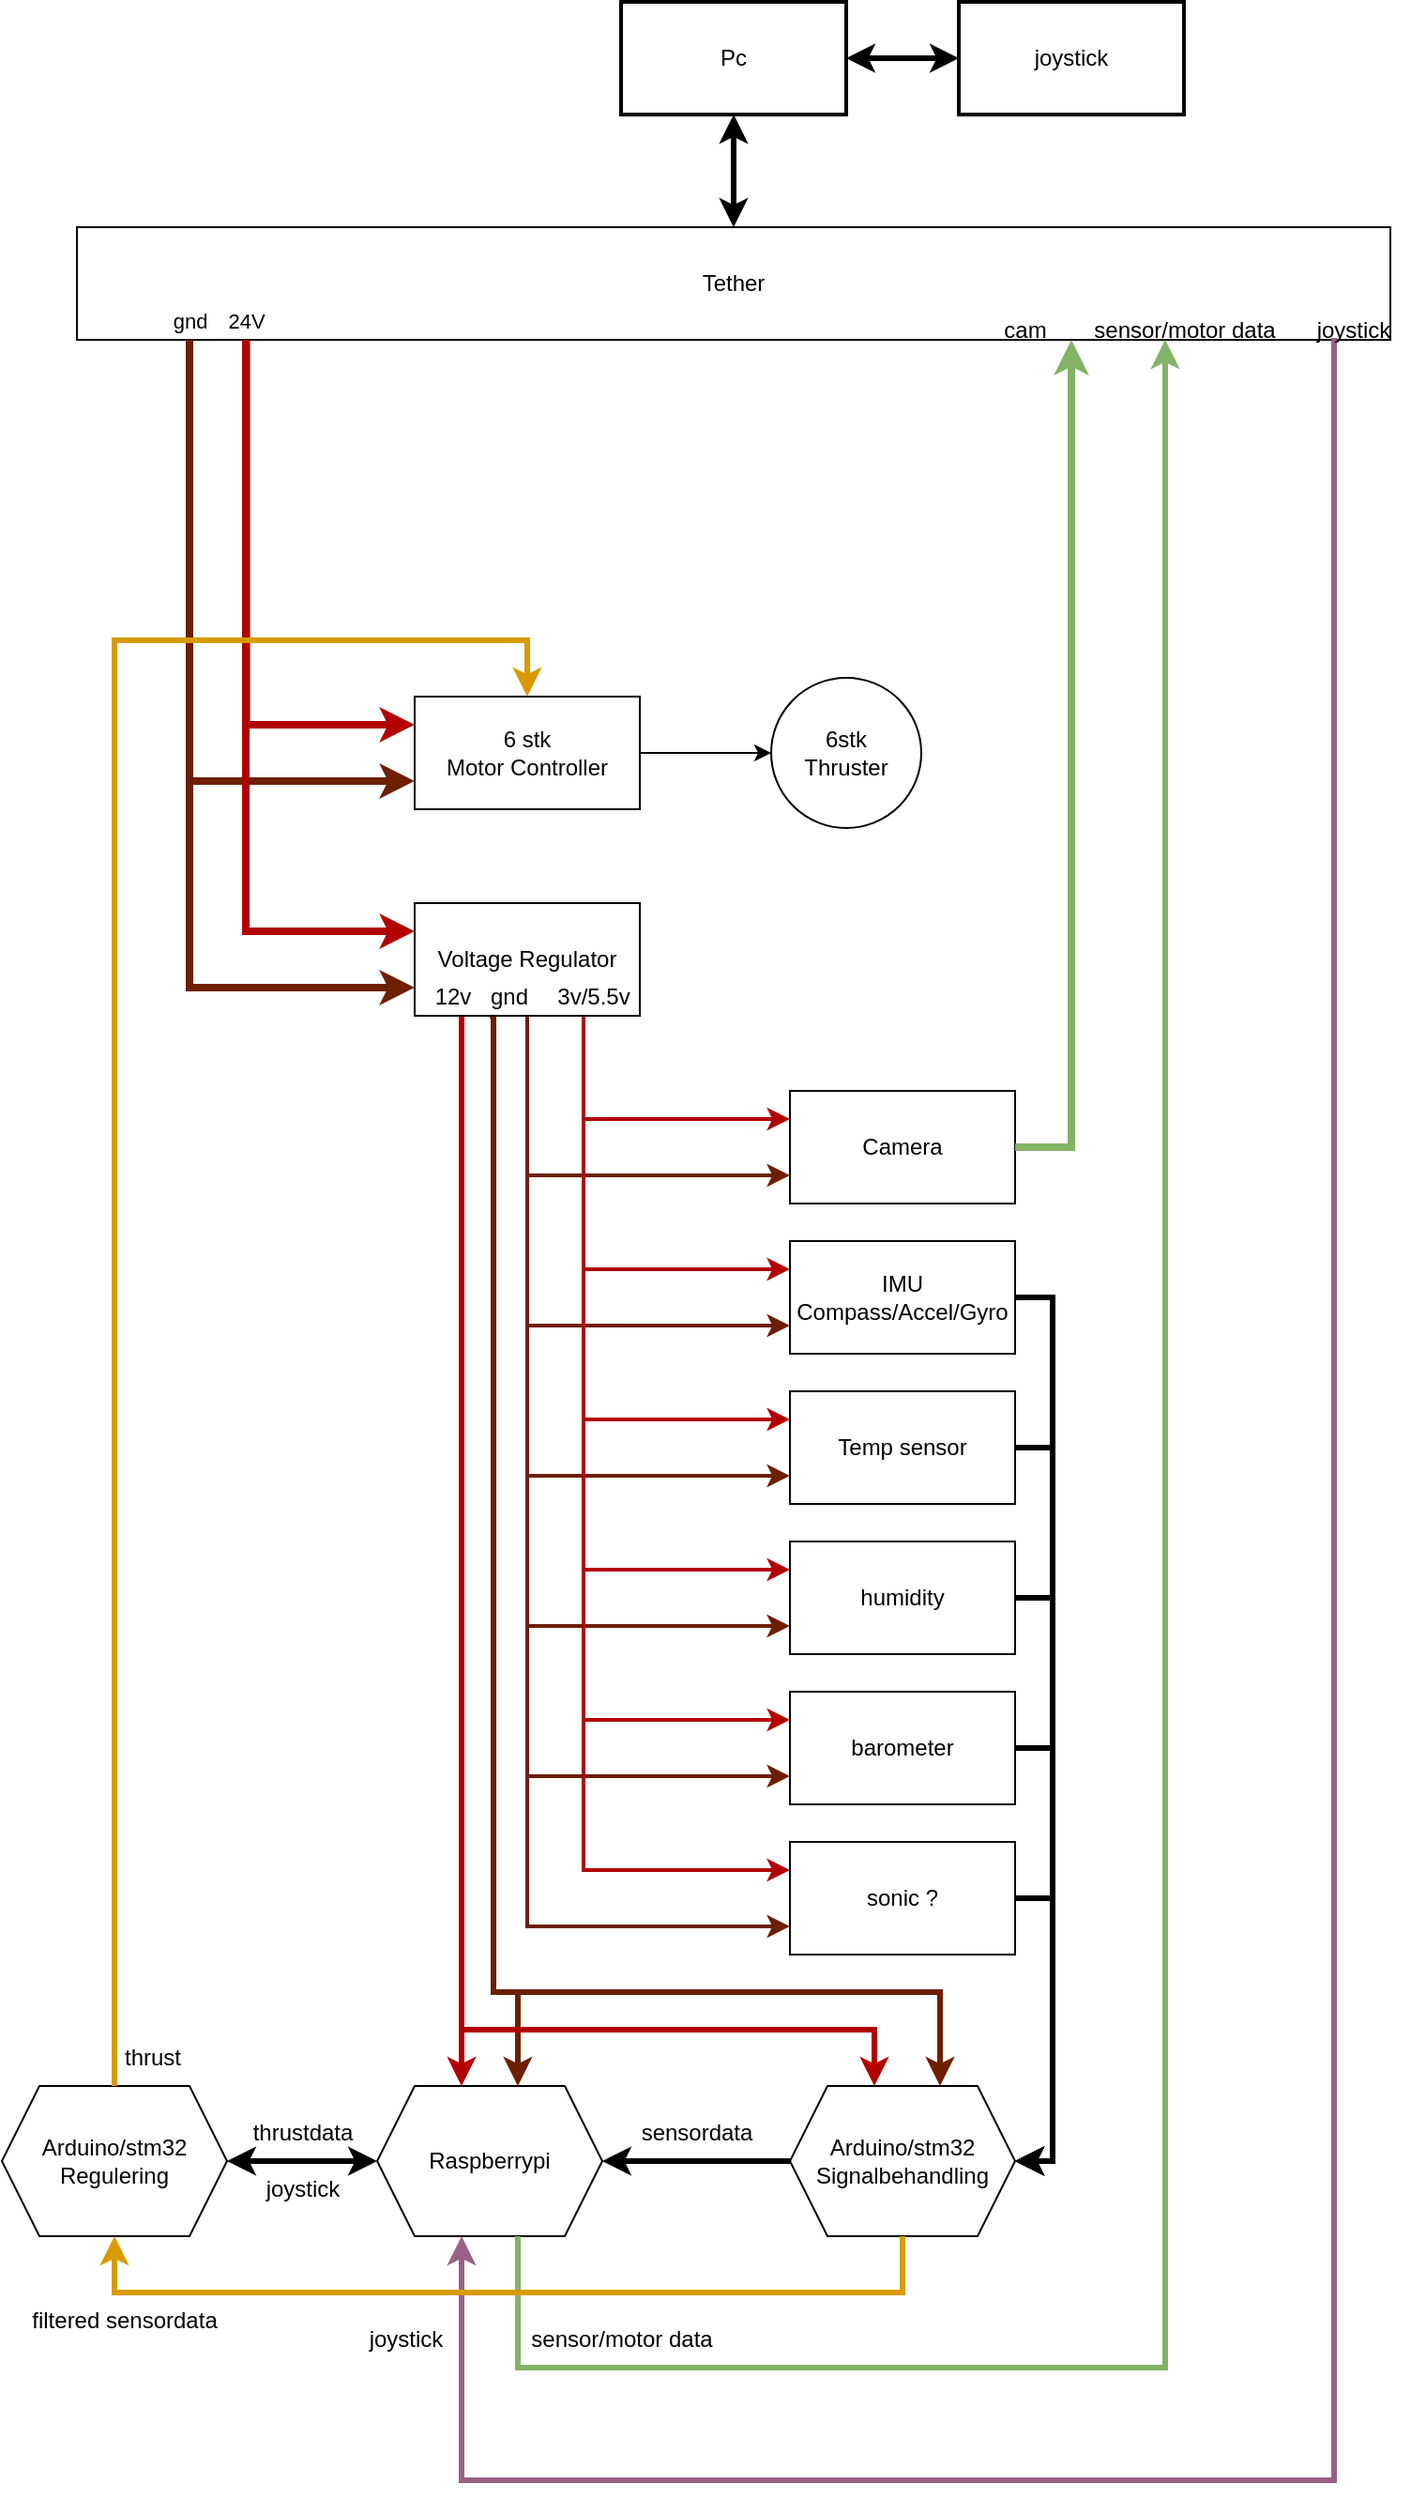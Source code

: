 <mxfile version="20.8.18" type="device"><diagram name="Page-1" id="MoN-tWeluK6xzMuE88UJ"><mxGraphModel dx="637" dy="2097" grid="1" gridSize="10" guides="1" tooltips="1" connect="1" arrows="1" fold="1" page="1" pageScale="1" pageWidth="827" pageHeight="1169" math="0" shadow="0"><root><mxCell id="0"/><mxCell id="1" parent="0"/><mxCell id="R-rKNjkUt86TN9z_8KbY-99" style="edgeStyle=orthogonalEdgeStyle;rounded=0;orthogonalLoop=1;jettySize=auto;html=1;exitX=0.192;exitY=0.983;exitDx=0;exitDy=0;fillColor=#a0522d;strokeColor=#6D1F00;strokeWidth=3;exitPerimeter=0;" edge="1" parent="1" target="R-rKNjkUt86TN9z_8KbY-62"><mxGeometry relative="1" as="geometry"><mxPoint x="320" y="320" as="sourcePoint"/><mxPoint x="560" y="860" as="targetPoint"/><Array as="points"><mxPoint x="322" y="320"/><mxPoint x="322" y="840"/><mxPoint x="560" y="840"/></Array></mxGeometry></mxCell><mxCell id="R-rKNjkUt86TN9z_8KbY-100" style="edgeStyle=orthogonalEdgeStyle;rounded=0;orthogonalLoop=1;jettySize=auto;html=1;exitX=0.192;exitY=0.983;exitDx=0;exitDy=0;fillColor=#a0522d;strokeColor=#6D1F00;strokeWidth=3;entryX=0.625;entryY=0;entryDx=0;entryDy=0;exitPerimeter=0;" edge="1" parent="1" target="R-rKNjkUt86TN9z_8KbY-74"><mxGeometry relative="1" as="geometry"><mxPoint x="320" y="319" as="sourcePoint"/><mxPoint x="557" y="870" as="targetPoint"/><Array as="points"><mxPoint x="322" y="319"/><mxPoint x="322" y="840"/><mxPoint x="335" y="840"/></Array></mxGeometry></mxCell><mxCell id="R-rKNjkUt86TN9z_8KbY-81" style="edgeStyle=orthogonalEdgeStyle;rounded=0;orthogonalLoop=1;jettySize=auto;html=1;fillColor=#e51400;strokeColor=#B20000;strokeWidth=2;entryX=0;entryY=0.5;entryDx=0;entryDy=0;startArrow=none;" edge="1" parent="1" source="R-rKNjkUt86TN9z_8KbY-89"><mxGeometry relative="1" as="geometry"><mxPoint x="370" y="304.96" as="sourcePoint"/><mxPoint x="480" y="374.96" as="targetPoint"/><Array as="points"><mxPoint x="370" y="374.96"/></Array></mxGeometry></mxCell><mxCell id="R-rKNjkUt86TN9z_8KbY-35" style="edgeStyle=orthogonalEdgeStyle;rounded=0;orthogonalLoop=1;jettySize=auto;html=1;exitX=0.192;exitY=0.983;exitDx=0;exitDy=0;fillColor=#e51400;strokeColor=#B20000;strokeWidth=3;entryX=0.375;entryY=0;entryDx=0;entryDy=0;exitPerimeter=0;" edge="1" parent="1" source="R-rKNjkUt86TN9z_8KbY-30" target="R-rKNjkUt86TN9z_8KbY-74"><mxGeometry relative="1" as="geometry"><mxPoint x="310" y="320" as="sourcePoint"/><mxPoint x="310" y="820" as="targetPoint"/><Array as="points"><mxPoint x="305" y="319"/></Array></mxGeometry></mxCell><mxCell id="R-rKNjkUt86TN9z_8KbY-82" style="edgeStyle=orthogonalEdgeStyle;rounded=0;orthogonalLoop=1;jettySize=auto;html=1;exitX=0.75;exitY=1;exitDx=0;exitDy=0;fillColor=#a0522d;strokeColor=#6D1F00;strokeWidth=2;entryX=0;entryY=0.75;entryDx=0;entryDy=0;" edge="1" parent="1" target="R-rKNjkUt86TN9z_8KbY-59"><mxGeometry relative="1" as="geometry"><mxPoint x="340" y="334.96" as="sourcePoint"/><mxPoint x="450" y="804.96" as="targetPoint"/><Array as="points"><mxPoint x="340" y="805"/></Array></mxGeometry></mxCell><mxCell id="R-rKNjkUt86TN9z_8KbY-84" style="edgeStyle=orthogonalEdgeStyle;rounded=0;orthogonalLoop=1;jettySize=auto;html=1;fillColor=#a0522d;strokeColor=#6D1F00;strokeWidth=2;entryX=0;entryY=0.75;entryDx=0;entryDy=0;" edge="1" parent="1" target="R-rKNjkUt86TN9z_8KbY-57"><mxGeometry relative="1" as="geometry"><mxPoint x="340" y="335" as="sourcePoint"/><mxPoint x="450" y="724.96" as="targetPoint"/><Array as="points"><mxPoint x="340" y="725"/></Array></mxGeometry></mxCell><mxCell id="R-rKNjkUt86TN9z_8KbY-85" style="edgeStyle=orthogonalEdgeStyle;rounded=0;orthogonalLoop=1;jettySize=auto;html=1;fillColor=#a0522d;strokeColor=#6D1F00;strokeWidth=2;entryX=0;entryY=0.75;entryDx=0;entryDy=0;" edge="1" parent="1" target="R-rKNjkUt86TN9z_8KbY-56"><mxGeometry relative="1" as="geometry"><mxPoint x="340" y="334.96" as="sourcePoint"/><mxPoint x="450" y="644.96" as="targetPoint"/><Array as="points"><mxPoint x="340" y="645"/></Array></mxGeometry></mxCell><mxCell id="R-rKNjkUt86TN9z_8KbY-86" style="edgeStyle=orthogonalEdgeStyle;rounded=0;orthogonalLoop=1;jettySize=auto;html=1;fillColor=#a0522d;strokeColor=#6D1F00;strokeWidth=2;entryX=0;entryY=0.75;entryDx=0;entryDy=0;" edge="1" parent="1" target="R-rKNjkUt86TN9z_8KbY-55"><mxGeometry relative="1" as="geometry"><mxPoint x="340" y="334.96" as="sourcePoint"/><mxPoint x="450" y="564.96" as="targetPoint"/><Array as="points"><mxPoint x="340" y="565"/></Array></mxGeometry></mxCell><mxCell id="R-rKNjkUt86TN9z_8KbY-87" style="edgeStyle=orthogonalEdgeStyle;rounded=0;orthogonalLoop=1;jettySize=auto;html=1;fillColor=#a0522d;strokeColor=#6D1F00;strokeWidth=2;entryX=0;entryY=0.75;entryDx=0;entryDy=0;" edge="1" parent="1" target="R-rKNjkUt86TN9z_8KbY-54"><mxGeometry relative="1" as="geometry"><mxPoint x="340" y="334.96" as="sourcePoint"/><mxPoint x="450" y="484.96" as="targetPoint"/><Array as="points"><mxPoint x="340" y="485"/></Array></mxGeometry></mxCell><mxCell id="R-rKNjkUt86TN9z_8KbY-98" style="edgeStyle=orthogonalEdgeStyle;rounded=0;orthogonalLoop=1;jettySize=auto;html=1;exitX=0.192;exitY=0.983;exitDx=0;exitDy=0;fillColor=#e51400;strokeColor=#B20000;strokeWidth=3;entryX=0.375;entryY=0;entryDx=0;entryDy=0;exitPerimeter=0;" edge="1" parent="1" target="R-rKNjkUt86TN9z_8KbY-62"><mxGeometry relative="1" as="geometry"><mxPoint x="303" y="319" as="sourcePoint"/><mxPoint x="305" y="870" as="targetPoint"/><Array as="points"><mxPoint x="305" y="319"/><mxPoint x="305" y="860"/><mxPoint x="525" y="860"/></Array></mxGeometry></mxCell><mxCell id="R-rKNjkUt86TN9z_8KbY-88" style="edgeStyle=orthogonalEdgeStyle;rounded=0;orthogonalLoop=1;jettySize=auto;html=1;fillColor=#a0522d;strokeColor=#6D1F00;strokeWidth=2;entryX=0;entryY=0.75;entryDx=0;entryDy=0;exitX=0.6;exitY=-0.035;exitDx=0;exitDy=0;exitPerimeter=0;" edge="1" parent="1" source="R-rKNjkUt86TN9z_8KbY-92" target="R-rKNjkUt86TN9z_8KbY-45"><mxGeometry relative="1" as="geometry"><mxPoint x="340" y="334.96" as="sourcePoint"/><mxPoint x="450" y="404.96" as="targetPoint"/><Array as="points"><mxPoint x="340" y="294"/><mxPoint x="340" y="405"/></Array></mxGeometry></mxCell><mxCell id="R-rKNjkUt86TN9z_8KbY-40" style="edgeStyle=orthogonalEdgeStyle;rounded=0;orthogonalLoop=1;jettySize=auto;html=1;exitX=0.75;exitY=1;exitDx=0;exitDy=0;fillColor=#e51400;strokeColor=#B20000;strokeWidth=2;entryX=0;entryY=0.5;entryDx=0;entryDy=0;" edge="1" parent="1"><mxGeometry relative="1" as="geometry"><mxPoint x="370" y="304.96" as="sourcePoint"/><mxPoint x="480" y="774.96" as="targetPoint"/><Array as="points"><mxPoint x="370" y="774.96"/></Array></mxGeometry></mxCell><mxCell id="R-rKNjkUt86TN9z_8KbY-77" style="edgeStyle=orthogonalEdgeStyle;rounded=0;orthogonalLoop=1;jettySize=auto;html=1;exitX=0.75;exitY=1;exitDx=0;exitDy=0;fillColor=#e51400;strokeColor=#B20000;strokeWidth=2;entryX=0;entryY=0.5;entryDx=0;entryDy=0;" edge="1" parent="1"><mxGeometry relative="1" as="geometry"><mxPoint x="370" y="304.96" as="sourcePoint"/><mxPoint x="480" y="694.96" as="targetPoint"/><Array as="points"><mxPoint x="370" y="694.96"/></Array></mxGeometry></mxCell><mxCell id="R-rKNjkUt86TN9z_8KbY-78" style="edgeStyle=orthogonalEdgeStyle;rounded=0;orthogonalLoop=1;jettySize=auto;html=1;fillColor=#e51400;strokeColor=#B20000;strokeWidth=2;entryX=0;entryY=0.5;entryDx=0;entryDy=0;" edge="1" parent="1"><mxGeometry relative="1" as="geometry"><mxPoint x="370" y="304.96" as="sourcePoint"/><mxPoint x="480" y="614.96" as="targetPoint"/><Array as="points"><mxPoint x="370" y="614.96"/></Array></mxGeometry></mxCell><mxCell id="R-rKNjkUt86TN9z_8KbY-79" style="edgeStyle=orthogonalEdgeStyle;rounded=0;orthogonalLoop=1;jettySize=auto;html=1;fillColor=#e51400;strokeColor=#B20000;strokeWidth=2;entryX=0;entryY=0.5;entryDx=0;entryDy=0;" edge="1" parent="1"><mxGeometry relative="1" as="geometry"><mxPoint x="370" y="304.96" as="sourcePoint"/><mxPoint x="480" y="534.96" as="targetPoint"/><Array as="points"><mxPoint x="370" y="534.96"/></Array></mxGeometry></mxCell><mxCell id="R-rKNjkUt86TN9z_8KbY-80" style="edgeStyle=orthogonalEdgeStyle;rounded=0;orthogonalLoop=1;jettySize=auto;html=1;fillColor=#e51400;strokeColor=#B20000;strokeWidth=2;entryX=0;entryY=0.5;entryDx=0;entryDy=0;" edge="1" parent="1"><mxGeometry relative="1" as="geometry"><mxPoint x="370" y="304.96" as="sourcePoint"/><mxPoint x="480" y="454.96" as="targetPoint"/><Array as="points"><mxPoint x="370" y="454.96"/></Array></mxGeometry></mxCell><mxCell id="R-rKNjkUt86TN9z_8KbY-90" value="" style="edgeStyle=orthogonalEdgeStyle;rounded=0;orthogonalLoop=1;jettySize=auto;html=1;fillColor=#e51400;strokeColor=#B20000;strokeWidth=2;entryX=0;entryY=0.5;entryDx=0;entryDy=0;endArrow=none;" edge="1" parent="1" target="R-rKNjkUt86TN9z_8KbY-89"><mxGeometry relative="1" as="geometry"><mxPoint x="370" y="304.96" as="sourcePoint"/><mxPoint x="480" y="374.96" as="targetPoint"/><Array as="points"/></mxGeometry></mxCell><mxCell id="R-rKNjkUt86TN9z_8KbY-89" value="5/3.3" style="text;html=1;align=center;verticalAlign=middle;resizable=0;points=[];autosize=1;strokeColor=none;fillColor=none;strokeWidth=2;" vertex="1" parent="1"><mxGeometry x="350" y="295.04" width="50" height="30" as="geometry"/></mxCell><mxCell id="R-rKNjkUt86TN9z_8KbY-24" style="edgeStyle=orthogonalEdgeStyle;rounded=0;orthogonalLoop=1;jettySize=auto;html=1;fillColor=#a0522d;strokeColor=#6D1F00;strokeWidth=4;entryX=0;entryY=0.75;entryDx=0;entryDy=0;" edge="1" parent="1" source="R-rKNjkUt86TN9z_8KbY-20" target="R-rKNjkUt86TN9z_8KbY-1"><mxGeometry relative="1" as="geometry"><mxPoint x="200" y="-30" as="sourcePoint"/><mxPoint x="340" y="660" as="targetPoint"/><Array as="points"><mxPoint x="160" y="195"/></Array></mxGeometry></mxCell><mxCell id="R-rKNjkUt86TN9z_8KbY-22" style="edgeStyle=orthogonalEdgeStyle;rounded=0;orthogonalLoop=1;jettySize=auto;html=1;exitX=0.129;exitY=1;exitDx=0;exitDy=0;fillColor=#e51400;strokeColor=#B20000;strokeWidth=4;entryX=0;entryY=0.25;entryDx=0;entryDy=0;exitPerimeter=0;" edge="1" parent="1" source="R-rKNjkUt86TN9z_8KbY-20" target="R-rKNjkUt86TN9z_8KbY-1"><mxGeometry relative="1" as="geometry"><mxPoint x="370" y="150" as="targetPoint"/><Array as="points"><mxPoint x="190" y="165"/></Array></mxGeometry></mxCell><mxCell id="R-rKNjkUt86TN9z_8KbY-4" value="" style="edgeStyle=orthogonalEdgeStyle;rounded=0;orthogonalLoop=1;jettySize=auto;html=1;" edge="1" parent="1" source="R-rKNjkUt86TN9z_8KbY-1" target="R-rKNjkUt86TN9z_8KbY-2"><mxGeometry relative="1" as="geometry"/></mxCell><mxCell id="R-rKNjkUt86TN9z_8KbY-1" value="6 stk&lt;br&gt;Motor Controller" style="whiteSpace=wrap;html=1;" vertex="1" parent="1"><mxGeometry x="280" y="150" width="120" height="60" as="geometry"/></mxCell><mxCell id="R-rKNjkUt86TN9z_8KbY-2" value="6stk&lt;br&gt;Thruster" style="ellipse;whiteSpace=wrap;html=1;aspect=fixed;" vertex="1" parent="1"><mxGeometry x="470" y="140" width="80" height="80" as="geometry"/></mxCell><mxCell id="R-rKNjkUt86TN9z_8KbY-20" value="Tether" style="rounded=0;whiteSpace=wrap;html=1;" vertex="1" parent="1"><mxGeometry x="100" y="-100" width="700" height="60" as="geometry"/></mxCell><mxCell id="R-rKNjkUt86TN9z_8KbY-30" value="Voltage Regulator" style="whiteSpace=wrap;html=1;" vertex="1" parent="1"><mxGeometry x="280" y="260" width="120" height="60" as="geometry"/></mxCell><mxCell id="R-rKNjkUt86TN9z_8KbY-31" style="edgeStyle=orthogonalEdgeStyle;rounded=0;orthogonalLoop=1;jettySize=auto;html=1;exitX=0.75;exitY=1;exitDx=0;exitDy=0;fillColor=#e51400;strokeColor=#B20000;strokeWidth=4;entryX=0;entryY=0.25;entryDx=0;entryDy=0;" edge="1" parent="1" target="R-rKNjkUt86TN9z_8KbY-30"><mxGeometry relative="1" as="geometry"><mxPoint x="190" y="-40" as="sourcePoint"/><mxPoint x="370" y="150" as="targetPoint"/><Array as="points"><mxPoint x="190" y="275"/></Array></mxGeometry></mxCell><mxCell id="R-rKNjkUt86TN9z_8KbY-32" value="24V" style="edgeLabel;html=1;align=center;verticalAlign=middle;resizable=0;points=[];" vertex="1" connectable="0" parent="R-rKNjkUt86TN9z_8KbY-31"><mxGeometry x="-0.251" y="-1" relative="1" as="geometry"><mxPoint x="1" y="-162" as="offset"/></mxGeometry></mxCell><mxCell id="R-rKNjkUt86TN9z_8KbY-33" style="edgeStyle=orthogonalEdgeStyle;rounded=0;orthogonalLoop=1;jettySize=auto;html=1;exitX=0.5;exitY=1;exitDx=0;exitDy=0;fillColor=#a0522d;strokeColor=#6D1F00;strokeWidth=4;entryX=0;entryY=0.75;entryDx=0;entryDy=0;" edge="1" parent="1" target="R-rKNjkUt86TN9z_8KbY-30"><mxGeometry relative="1" as="geometry"><mxPoint x="160" y="-40" as="sourcePoint"/><mxPoint x="340" y="150" as="targetPoint"/><Array as="points"><mxPoint x="160" y="305"/></Array></mxGeometry></mxCell><mxCell id="R-rKNjkUt86TN9z_8KbY-34" value="gnd" style="edgeLabel;html=1;align=center;verticalAlign=middle;resizable=0;points=[];" vertex="1" connectable="0" parent="R-rKNjkUt86TN9z_8KbY-33"><mxGeometry x="-0.201" y="4" relative="1" as="geometry"><mxPoint x="-4" y="-196" as="offset"/></mxGeometry></mxCell><mxCell id="R-rKNjkUt86TN9z_8KbY-45" value="Camera" style="rounded=0;whiteSpace=wrap;html=1;" vertex="1" parent="1"><mxGeometry x="480" y="360" width="120" height="60" as="geometry"/></mxCell><mxCell id="R-rKNjkUt86TN9z_8KbY-67" style="edgeStyle=orthogonalEdgeStyle;rounded=0;orthogonalLoop=1;jettySize=auto;html=1;entryX=1;entryY=0.5;entryDx=0;entryDy=0;strokeWidth=3;" edge="1" parent="1" source="R-rKNjkUt86TN9z_8KbY-54" target="R-rKNjkUt86TN9z_8KbY-62"><mxGeometry relative="1" as="geometry"><Array as="points"><mxPoint x="620" y="470"/><mxPoint x="620" y="930"/></Array></mxGeometry></mxCell><mxCell id="R-rKNjkUt86TN9z_8KbY-54" value="IMU&lt;br&gt;Compass/Accel/Gyro" style="rounded=0;whiteSpace=wrap;html=1;" vertex="1" parent="1"><mxGeometry x="480" y="440" width="120" height="60" as="geometry"/></mxCell><mxCell id="R-rKNjkUt86TN9z_8KbY-66" style="edgeStyle=orthogonalEdgeStyle;rounded=0;orthogonalLoop=1;jettySize=auto;html=1;entryX=1;entryY=0.5;entryDx=0;entryDy=0;strokeWidth=3;" edge="1" parent="1" source="R-rKNjkUt86TN9z_8KbY-55" target="R-rKNjkUt86TN9z_8KbY-62"><mxGeometry relative="1" as="geometry"><Array as="points"><mxPoint x="620" y="550"/><mxPoint x="620" y="930"/></Array></mxGeometry></mxCell><mxCell id="R-rKNjkUt86TN9z_8KbY-55" value="Temp sensor" style="rounded=0;whiteSpace=wrap;html=1;" vertex="1" parent="1"><mxGeometry x="480" y="520" width="120" height="60" as="geometry"/></mxCell><mxCell id="R-rKNjkUt86TN9z_8KbY-65" style="edgeStyle=orthogonalEdgeStyle;rounded=0;orthogonalLoop=1;jettySize=auto;html=1;entryX=1;entryY=0.5;entryDx=0;entryDy=0;strokeWidth=3;" edge="1" parent="1" source="R-rKNjkUt86TN9z_8KbY-56" target="R-rKNjkUt86TN9z_8KbY-62"><mxGeometry relative="1" as="geometry"><Array as="points"><mxPoint x="620" y="630"/><mxPoint x="620" y="930"/></Array></mxGeometry></mxCell><mxCell id="R-rKNjkUt86TN9z_8KbY-56" value="humidity" style="whiteSpace=wrap;html=1;" vertex="1" parent="1"><mxGeometry x="480" y="600" width="120" height="60" as="geometry"/></mxCell><mxCell id="R-rKNjkUt86TN9z_8KbY-64" style="edgeStyle=orthogonalEdgeStyle;rounded=0;orthogonalLoop=1;jettySize=auto;html=1;entryX=1;entryY=0.5;entryDx=0;entryDy=0;strokeWidth=3;" edge="1" parent="1" source="R-rKNjkUt86TN9z_8KbY-57" target="R-rKNjkUt86TN9z_8KbY-62"><mxGeometry relative="1" as="geometry"><Array as="points"><mxPoint x="620" y="710"/><mxPoint x="620" y="930"/></Array></mxGeometry></mxCell><mxCell id="R-rKNjkUt86TN9z_8KbY-57" value="barometer" style="whiteSpace=wrap;html=1;" vertex="1" parent="1"><mxGeometry x="480" y="680" width="120" height="60" as="geometry"/></mxCell><mxCell id="R-rKNjkUt86TN9z_8KbY-63" style="edgeStyle=orthogonalEdgeStyle;rounded=0;orthogonalLoop=1;jettySize=auto;html=1;entryX=1;entryY=0.5;entryDx=0;entryDy=0;strokeWidth=3;exitX=1;exitY=0.5;exitDx=0;exitDy=0;" edge="1" parent="1" source="R-rKNjkUt86TN9z_8KbY-59" target="R-rKNjkUt86TN9z_8KbY-62"><mxGeometry relative="1" as="geometry"/></mxCell><mxCell id="R-rKNjkUt86TN9z_8KbY-59" value="sonic ?" style="whiteSpace=wrap;html=1;" vertex="1" parent="1"><mxGeometry x="480" y="760" width="120" height="60" as="geometry"/></mxCell><mxCell id="R-rKNjkUt86TN9z_8KbY-72" style="edgeStyle=orthogonalEdgeStyle;rounded=0;orthogonalLoop=1;jettySize=auto;html=1;strokeWidth=3;" edge="1" parent="1" source="R-rKNjkUt86TN9z_8KbY-62"><mxGeometry relative="1" as="geometry"><mxPoint x="380" y="930" as="targetPoint"/></mxGeometry></mxCell><mxCell id="R-rKNjkUt86TN9z_8KbY-62" value="Arduino/stm32&lt;br&gt;Signalbehandling" style="shape=hexagon;perimeter=hexagonPerimeter2;whiteSpace=wrap;html=1;fixedSize=1;" vertex="1" parent="1"><mxGeometry x="480" y="890" width="120" height="80" as="geometry"/></mxCell><mxCell id="R-rKNjkUt86TN9z_8KbY-68" style="edgeStyle=orthogonalEdgeStyle;rounded=0;orthogonalLoop=1;jettySize=auto;html=1;fillColor=#d5e8d4;strokeColor=#82b366;strokeWidth=4;gradientColor=#97d077;" edge="1" parent="1"><mxGeometry relative="1" as="geometry"><mxPoint x="600" y="390" as="sourcePoint"/><mxPoint x="630" y="-40" as="targetPoint"/><Array as="points"><mxPoint x="630" y="390"/><mxPoint x="630" y="-40"/></Array></mxGeometry></mxCell><mxCell id="R-rKNjkUt86TN9z_8KbY-71" value="cam" style="text;html=1;align=center;verticalAlign=middle;resizable=0;points=[];autosize=1;strokeColor=none;fillColor=none;" vertex="1" parent="1"><mxGeometry x="580" y="-60" width="50" height="30" as="geometry"/></mxCell><mxCell id="R-rKNjkUt86TN9z_8KbY-114" style="edgeStyle=orthogonalEdgeStyle;rounded=0;orthogonalLoop=1;jettySize=auto;html=1;entryX=1;entryY=0.967;entryDx=0;entryDy=0;entryPerimeter=0;strokeWidth=3;startArrow=classic;startFill=1;fillColor=#e6d0de;gradientColor=#d5739d;strokeColor=#996185;endArrow=none;endFill=0;exitX=0.375;exitY=1;exitDx=0;exitDy=0;" edge="1" parent="1" source="R-rKNjkUt86TN9z_8KbY-74"><mxGeometry relative="1" as="geometry"><mxPoint x="770" y="-40.99" as="targetPoint"/><Array as="points"><mxPoint x="305" y="1100"/><mxPoint x="770" y="1100"/></Array></mxGeometry></mxCell><mxCell id="R-rKNjkUt86TN9z_8KbY-74" value="Raspberrypi" style="shape=hexagon;perimeter=hexagonPerimeter2;whiteSpace=wrap;html=1;fixedSize=1;" vertex="1" parent="1"><mxGeometry x="260" y="890" width="120" height="80" as="geometry"/></mxCell><mxCell id="R-rKNjkUt86TN9z_8KbY-91" value="3v/5.5v" style="text;html=1;align=center;verticalAlign=middle;resizable=0;points=[];autosize=1;strokeColor=none;fillColor=none;strokeWidth=2;" vertex="1" parent="1"><mxGeometry x="345" y="295.04" width="60" height="30" as="geometry"/></mxCell><mxCell id="R-rKNjkUt86TN9z_8KbY-92" value="gnd" style="text;html=1;align=center;verticalAlign=middle;resizable=0;points=[];autosize=1;strokeColor=none;fillColor=none;" vertex="1" parent="1"><mxGeometry x="310" y="295.04" width="40" height="30" as="geometry"/></mxCell><mxCell id="R-rKNjkUt86TN9z_8KbY-101" style="edgeStyle=orthogonalEdgeStyle;rounded=0;orthogonalLoop=1;jettySize=auto;html=1;fillColor=#d5e8d4;strokeColor=#82b366;strokeWidth=3;exitX=0.625;exitY=1;exitDx=0;exitDy=0;gradientColor=#97d077;startArrow=none;startFill=0;" edge="1" parent="1" source="R-rKNjkUt86TN9z_8KbY-74"><mxGeometry relative="1" as="geometry"><mxPoint x="680" y="1060" as="sourcePoint"/><mxPoint x="680" y="-40" as="targetPoint"/><Array as="points"><mxPoint x="335" y="1040"/><mxPoint x="680" y="1040"/></Array></mxGeometry></mxCell><mxCell id="R-rKNjkUt86TN9z_8KbY-104" style="edgeStyle=orthogonalEdgeStyle;rounded=0;orthogonalLoop=1;jettySize=auto;html=1;entryX=0;entryY=0.5;entryDx=0;entryDy=0;strokeWidth=3;startArrow=classic;startFill=1;" edge="1" parent="1" source="R-rKNjkUt86TN9z_8KbY-103" target="R-rKNjkUt86TN9z_8KbY-74"><mxGeometry relative="1" as="geometry"/></mxCell><mxCell id="R-rKNjkUt86TN9z_8KbY-103" value="Arduino/stm32&lt;br&gt;Regulering" style="shape=hexagon;perimeter=hexagonPerimeter2;whiteSpace=wrap;html=1;fixedSize=1;" vertex="1" parent="1"><mxGeometry x="60" y="890" width="120" height="80" as="geometry"/></mxCell><mxCell id="R-rKNjkUt86TN9z_8KbY-106" style="edgeStyle=orthogonalEdgeStyle;rounded=0;orthogonalLoop=1;jettySize=auto;html=1;entryX=0.5;entryY=0;entryDx=0;entryDy=0;strokeWidth=3;startArrow=none;startFill=0;fillColor=#ffcd28;strokeColor=#d79b00;gradientColor=#ffa500;exitX=0.5;exitY=0;exitDx=0;exitDy=0;" edge="1" parent="1" source="R-rKNjkUt86TN9z_8KbY-103"><mxGeometry relative="1" as="geometry"><mxPoint x="120" y="780" as="sourcePoint"/><mxPoint x="340" y="150" as="targetPoint"/><Array as="points"><mxPoint x="120" y="120"/><mxPoint x="340" y="120"/></Array></mxGeometry></mxCell><mxCell id="R-rKNjkUt86TN9z_8KbY-108" style="edgeStyle=orthogonalEdgeStyle;rounded=0;orthogonalLoop=1;jettySize=auto;html=1;strokeWidth=3;entryX=0.5;entryY=1;entryDx=0;entryDy=0;exitX=0.5;exitY=1;exitDx=0;exitDy=0;fillColor=#ffcd28;gradientColor=#ffa500;strokeColor=#d79b00;" edge="1" parent="1" source="R-rKNjkUt86TN9z_8KbY-62" target="R-rKNjkUt86TN9z_8KbY-103"><mxGeometry relative="1" as="geometry"><mxPoint x="120" y="1030" as="targetPoint"/><mxPoint x="540" y="1010" as="sourcePoint"/><Array as="points"><mxPoint x="540" y="1000"/><mxPoint x="120" y="1000"/></Array></mxGeometry></mxCell><mxCell id="R-rKNjkUt86TN9z_8KbY-109" value="joystick" style="text;html=1;align=center;verticalAlign=middle;resizable=0;points=[];autosize=1;strokeColor=none;fillColor=none;" vertex="1" parent="1"><mxGeometry x="190" y="930" width="60" height="30" as="geometry"/></mxCell><mxCell id="R-rKNjkUt86TN9z_8KbY-110" value="thrustdata" style="text;html=1;align=center;verticalAlign=middle;resizable=0;points=[];autosize=1;strokeColor=none;fillColor=none;" vertex="1" parent="1"><mxGeometry x="180" y="900" width="80" height="30" as="geometry"/></mxCell><mxCell id="R-rKNjkUt86TN9z_8KbY-111" value="sensordata" style="text;html=1;align=center;verticalAlign=middle;resizable=0;points=[];autosize=1;strokeColor=none;fillColor=none;" vertex="1" parent="1"><mxGeometry x="390" y="900" width="80" height="30" as="geometry"/></mxCell><mxCell id="R-rKNjkUt86TN9z_8KbY-112" value="filtered sensordata" style="text;html=1;align=center;verticalAlign=middle;resizable=0;points=[];autosize=1;strokeColor=none;fillColor=none;" vertex="1" parent="1"><mxGeometry x="65" y="1000" width="120" height="30" as="geometry"/></mxCell><mxCell id="R-rKNjkUt86TN9z_8KbY-115" value="sensor/motor data" style="text;html=1;align=center;verticalAlign=middle;resizable=0;points=[];autosize=1;strokeColor=none;fillColor=none;" vertex="1" parent="1"><mxGeometry x="630" y="-60" width="120" height="30" as="geometry"/></mxCell><mxCell id="R-rKNjkUt86TN9z_8KbY-117" value="joystick" style="text;html=1;align=center;verticalAlign=middle;resizable=0;points=[];autosize=1;strokeColor=none;fillColor=none;" vertex="1" parent="1"><mxGeometry x="750" y="-60" width="60" height="30" as="geometry"/></mxCell><mxCell id="R-rKNjkUt86TN9z_8KbY-118" value="thrust" style="text;html=1;align=center;verticalAlign=middle;resizable=0;points=[];autosize=1;strokeColor=none;fillColor=none;" vertex="1" parent="1"><mxGeometry x="115" y="860" width="50" height="30" as="geometry"/></mxCell><mxCell id="R-rKNjkUt86TN9z_8KbY-119" value="sensor/motor data" style="text;html=1;align=center;verticalAlign=middle;resizable=0;points=[];autosize=1;strokeColor=none;fillColor=none;" vertex="1" parent="1"><mxGeometry x="330" y="1010" width="120" height="30" as="geometry"/></mxCell><mxCell id="R-rKNjkUt86TN9z_8KbY-120" value="joystick" style="text;html=1;align=center;verticalAlign=middle;resizable=0;points=[];autosize=1;strokeColor=none;fillColor=none;" vertex="1" parent="1"><mxGeometry x="245" y="1010" width="60" height="30" as="geometry"/></mxCell><mxCell id="R-rKNjkUt86TN9z_8KbY-123" style="edgeStyle=orthogonalEdgeStyle;rounded=0;orthogonalLoop=1;jettySize=auto;html=1;entryX=0.5;entryY=0;entryDx=0;entryDy=0;strokeWidth=3;startArrow=classic;startFill=1;endArrow=classic;endFill=1;" edge="1" parent="1" source="R-rKNjkUt86TN9z_8KbY-122" target="R-rKNjkUt86TN9z_8KbY-20"><mxGeometry relative="1" as="geometry"/></mxCell><mxCell id="R-rKNjkUt86TN9z_8KbY-122" value="Pc" style="whiteSpace=wrap;html=1;strokeWidth=2;" vertex="1" parent="1"><mxGeometry x="390" y="-220" width="120" height="60" as="geometry"/></mxCell><mxCell id="R-rKNjkUt86TN9z_8KbY-125" value="" style="edgeStyle=orthogonalEdgeStyle;rounded=0;orthogonalLoop=1;jettySize=auto;html=1;strokeWidth=3;startArrow=classic;startFill=1;endArrow=classic;endFill=1;" edge="1" parent="1" source="R-rKNjkUt86TN9z_8KbY-124" target="R-rKNjkUt86TN9z_8KbY-122"><mxGeometry relative="1" as="geometry"/></mxCell><mxCell id="R-rKNjkUt86TN9z_8KbY-124" value="joystick" style="whiteSpace=wrap;html=1;strokeWidth=2;" vertex="1" parent="1"><mxGeometry x="570" y="-220" width="120" height="60" as="geometry"/></mxCell><mxCell id="R-rKNjkUt86TN9z_8KbY-127" value="12v" style="text;html=1;align=center;verticalAlign=middle;resizable=0;points=[];autosize=1;strokeColor=none;fillColor=none;" vertex="1" parent="1"><mxGeometry x="280" y="295.04" width="40" height="30" as="geometry"/></mxCell></root></mxGraphModel></diagram></mxfile>